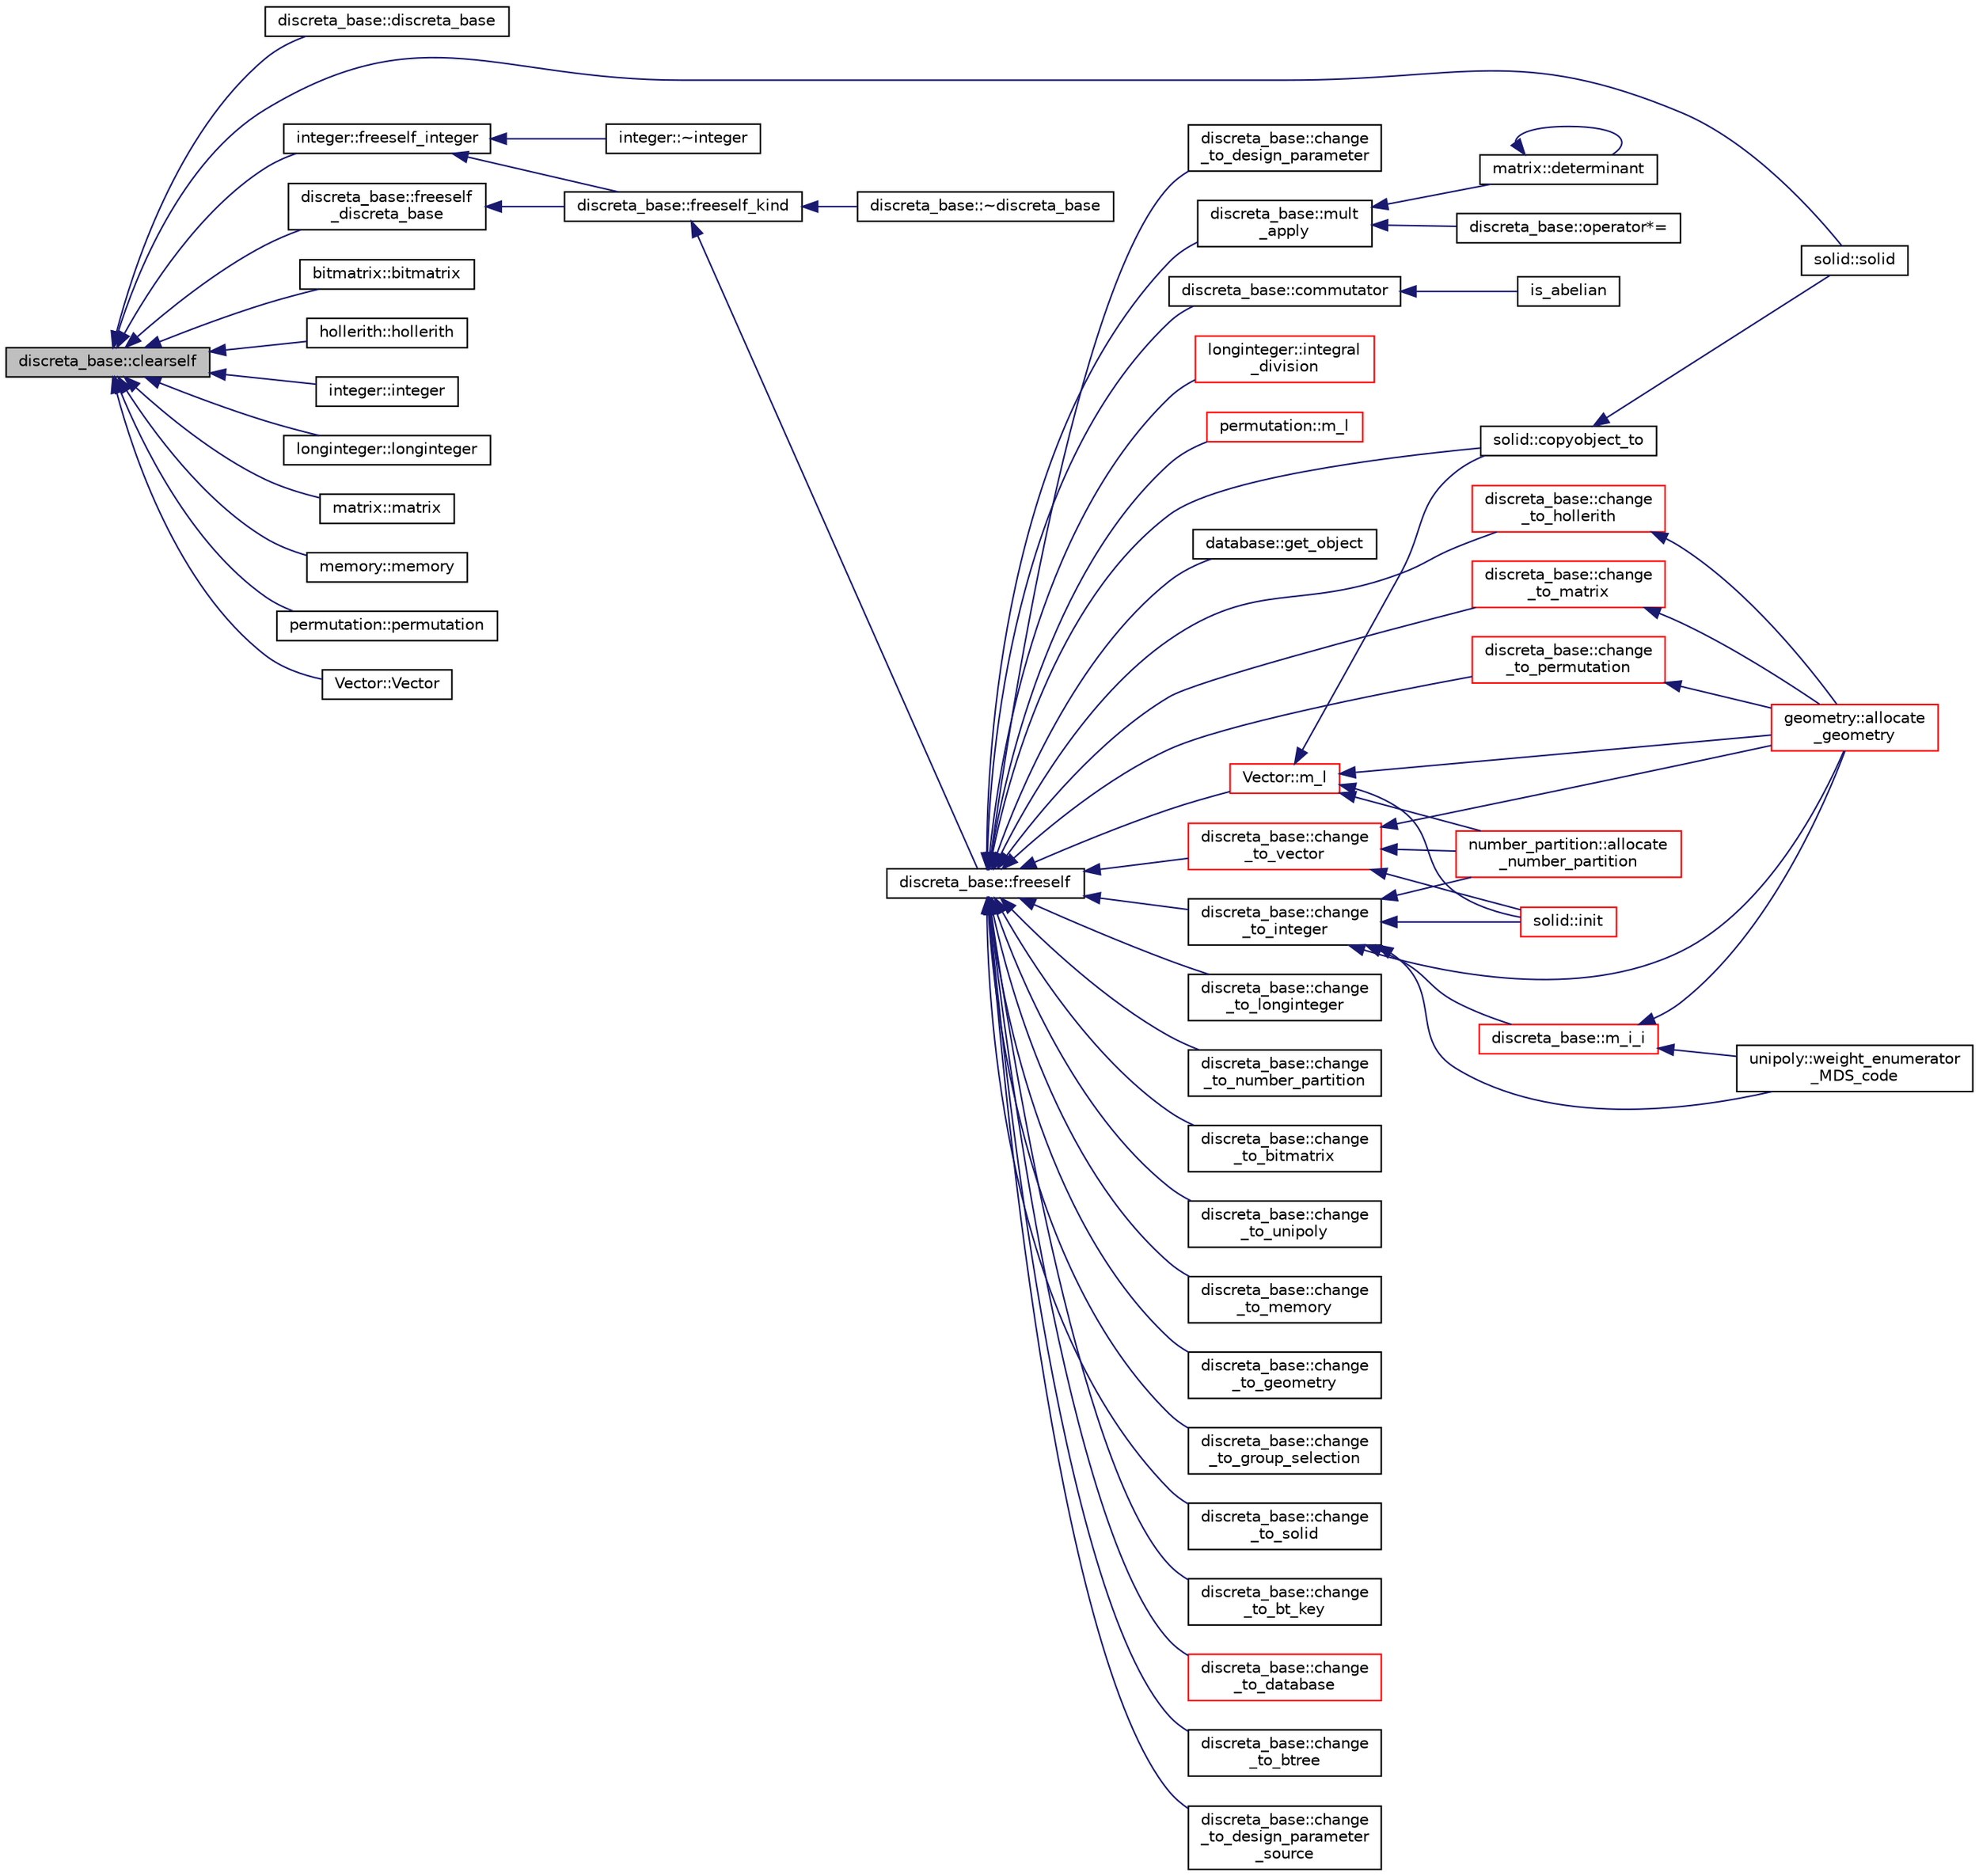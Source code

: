 digraph "discreta_base::clearself"
{
  edge [fontname="Helvetica",fontsize="10",labelfontname="Helvetica",labelfontsize="10"];
  node [fontname="Helvetica",fontsize="10",shape=record];
  rankdir="LR";
  Node11243 [label="discreta_base::clearself",height=0.2,width=0.4,color="black", fillcolor="grey75", style="filled", fontcolor="black"];
  Node11243 -> Node11244 [dir="back",color="midnightblue",fontsize="10",style="solid",fontname="Helvetica"];
  Node11244 [label="discreta_base::discreta_base",height=0.2,width=0.4,color="black", fillcolor="white", style="filled",URL="$d7/d71/classdiscreta__base.html#a52f72e02c11c566c8a8389b662b6c50c"];
  Node11243 -> Node11245 [dir="back",color="midnightblue",fontsize="10",style="solid",fontname="Helvetica"];
  Node11245 [label="discreta_base::freeself\l_discreta_base",height=0.2,width=0.4,color="black", fillcolor="white", style="filled",URL="$d7/d71/classdiscreta__base.html#a8b1ec2cee4566034441e066dc2c027db"];
  Node11245 -> Node11246 [dir="back",color="midnightblue",fontsize="10",style="solid",fontname="Helvetica"];
  Node11246 [label="discreta_base::freeself_kind",height=0.2,width=0.4,color="black", fillcolor="white", style="filled",URL="$d7/d71/classdiscreta__base.html#a63a23ada2165b3838fab719ed458cec8"];
  Node11246 -> Node11247 [dir="back",color="midnightblue",fontsize="10",style="solid",fontname="Helvetica"];
  Node11247 [label="discreta_base::~discreta_base",height=0.2,width=0.4,color="black", fillcolor="white", style="filled",URL="$d7/d71/classdiscreta__base.html#a14df6915d3622e941d8bd541a6818d0e"];
  Node11246 -> Node11248 [dir="back",color="midnightblue",fontsize="10",style="solid",fontname="Helvetica"];
  Node11248 [label="discreta_base::freeself",height=0.2,width=0.4,color="black", fillcolor="white", style="filled",URL="$d7/d71/classdiscreta__base.html#a9a3c9501a562293b5667c11b9174d6e5"];
  Node11248 -> Node11249 [dir="back",color="midnightblue",fontsize="10",style="solid",fontname="Helvetica"];
  Node11249 [label="discreta_base::mult\l_apply",height=0.2,width=0.4,color="black", fillcolor="white", style="filled",URL="$d7/d71/classdiscreta__base.html#a301b8d0527d3a60ba410bba87446f490"];
  Node11249 -> Node11250 [dir="back",color="midnightblue",fontsize="10",style="solid",fontname="Helvetica"];
  Node11250 [label="discreta_base::operator*=",height=0.2,width=0.4,color="black", fillcolor="white", style="filled",URL="$d7/d71/classdiscreta__base.html#a26a19fcfe00422fe1d8a66d5b1b4a60a"];
  Node11249 -> Node11251 [dir="back",color="midnightblue",fontsize="10",style="solid",fontname="Helvetica"];
  Node11251 [label="matrix::determinant",height=0.2,width=0.4,color="black", fillcolor="white", style="filled",URL="$d1/d8d/classmatrix.html#a75adb25c9f8753f1b81eafe4464b272a"];
  Node11251 -> Node11251 [dir="back",color="midnightblue",fontsize="10",style="solid",fontname="Helvetica"];
  Node11248 -> Node11252 [dir="back",color="midnightblue",fontsize="10",style="solid",fontname="Helvetica"];
  Node11252 [label="discreta_base::commutator",height=0.2,width=0.4,color="black", fillcolor="white", style="filled",URL="$d7/d71/classdiscreta__base.html#a1d0bb4144e3eb15aaf877a0cea656c00"];
  Node11252 -> Node11253 [dir="back",color="midnightblue",fontsize="10",style="solid",fontname="Helvetica"];
  Node11253 [label="is_abelian",height=0.2,width=0.4,color="black", fillcolor="white", style="filled",URL="$d0/dd3/perm__group__gens_8_c.html#ac0291199b2706f0eb554ae24d2e7cefc"];
  Node11248 -> Node11254 [dir="back",color="midnightblue",fontsize="10",style="solid",fontname="Helvetica"];
  Node11254 [label="database::get_object",height=0.2,width=0.4,color="black", fillcolor="white", style="filled",URL="$db/d72/classdatabase.html#af183761e73fedbd560d9545a36060efc"];
  Node11248 -> Node11255 [dir="back",color="midnightblue",fontsize="10",style="solid",fontname="Helvetica"];
  Node11255 [label="discreta_base::change\l_to_integer",height=0.2,width=0.4,color="black", fillcolor="white", style="filled",URL="$d7/d71/classdiscreta__base.html#a58a5a5bd8f8e6f2dd7b4483b66dc7bb9"];
  Node11255 -> Node11256 [dir="back",color="midnightblue",fontsize="10",style="solid",fontname="Helvetica"];
  Node11256 [label="discreta_base::m_i_i",height=0.2,width=0.4,color="red", fillcolor="white", style="filled",URL="$d7/d71/classdiscreta__base.html#aa231464a9d4bc233f66608021c9ad997"];
  Node11256 -> Node11405 [dir="back",color="midnightblue",fontsize="10",style="solid",fontname="Helvetica"];
  Node11405 [label="geometry::allocate\l_geometry",height=0.2,width=0.4,color="red", fillcolor="white", style="filled",URL="$da/d44/classgeometry.html#a243e84ff38207957ad5976020c19a033"];
  Node11256 -> Node11421 [dir="back",color="midnightblue",fontsize="10",style="solid",fontname="Helvetica"];
  Node11421 [label="unipoly::weight_enumerator\l_MDS_code",height=0.2,width=0.4,color="black", fillcolor="white", style="filled",URL="$d1/d89/classunipoly.html#ad9a4b7b883285271fc39528f74755a07"];
  Node11255 -> Node11405 [dir="back",color="midnightblue",fontsize="10",style="solid",fontname="Helvetica"];
  Node11255 -> Node11516 [dir="back",color="midnightblue",fontsize="10",style="solid",fontname="Helvetica"];
  Node11516 [label="number_partition::allocate\l_number_partition",height=0.2,width=0.4,color="red", fillcolor="white", style="filled",URL="$df/d50/classnumber__partition.html#a3c5649dc95f5ca53df4b0c58de6c1dc5"];
  Node11255 -> Node11517 [dir="back",color="midnightblue",fontsize="10",style="solid",fontname="Helvetica"];
  Node11517 [label="solid::init",height=0.2,width=0.4,color="red", fillcolor="white", style="filled",URL="$d8/def/classsolid.html#afc711954316958b35630fbc8542bcd05"];
  Node11255 -> Node11421 [dir="back",color="midnightblue",fontsize="10",style="solid",fontname="Helvetica"];
  Node11248 -> Node11519 [dir="back",color="midnightblue",fontsize="10",style="solid",fontname="Helvetica"];
  Node11519 [label="discreta_base::change\l_to_longinteger",height=0.2,width=0.4,color="black", fillcolor="white", style="filled",URL="$d7/d71/classdiscreta__base.html#aa65b4b95b89b1df5ff8e0ef944e598a9"];
  Node11248 -> Node11520 [dir="back",color="midnightblue",fontsize="10",style="solid",fontname="Helvetica"];
  Node11520 [label="discreta_base::change\l_to_vector",height=0.2,width=0.4,color="red", fillcolor="white", style="filled",URL="$d7/d71/classdiscreta__base.html#a66186d19c55ad54af11e2a040a763c38"];
  Node11520 -> Node11405 [dir="back",color="midnightblue",fontsize="10",style="solid",fontname="Helvetica"];
  Node11520 -> Node11516 [dir="back",color="midnightblue",fontsize="10",style="solid",fontname="Helvetica"];
  Node11520 -> Node11517 [dir="back",color="midnightblue",fontsize="10",style="solid",fontname="Helvetica"];
  Node11248 -> Node11523 [dir="back",color="midnightblue",fontsize="10",style="solid",fontname="Helvetica"];
  Node11523 [label="discreta_base::change\l_to_permutation",height=0.2,width=0.4,color="red", fillcolor="white", style="filled",URL="$d7/d71/classdiscreta__base.html#a38e11ff129ddc29d67b54520e9a0a538"];
  Node11523 -> Node11405 [dir="back",color="midnightblue",fontsize="10",style="solid",fontname="Helvetica"];
  Node11248 -> Node11526 [dir="back",color="midnightblue",fontsize="10",style="solid",fontname="Helvetica"];
  Node11526 [label="discreta_base::change\l_to_number_partition",height=0.2,width=0.4,color="black", fillcolor="white", style="filled",URL="$d7/d71/classdiscreta__base.html#a15be55441d3768c506bf9faabeef9b5b"];
  Node11248 -> Node11527 [dir="back",color="midnightblue",fontsize="10",style="solid",fontname="Helvetica"];
  Node11527 [label="discreta_base::change\l_to_matrix",height=0.2,width=0.4,color="red", fillcolor="white", style="filled",URL="$d7/d71/classdiscreta__base.html#a51f1aaa0764c4161c0dbd981091ca5cb"];
  Node11527 -> Node11405 [dir="back",color="midnightblue",fontsize="10",style="solid",fontname="Helvetica"];
  Node11248 -> Node11529 [dir="back",color="midnightblue",fontsize="10",style="solid",fontname="Helvetica"];
  Node11529 [label="discreta_base::change\l_to_bitmatrix",height=0.2,width=0.4,color="black", fillcolor="white", style="filled",URL="$d7/d71/classdiscreta__base.html#adcb7fdf185f23731b42c96488599919e"];
  Node11248 -> Node11530 [dir="back",color="midnightblue",fontsize="10",style="solid",fontname="Helvetica"];
  Node11530 [label="discreta_base::change\l_to_unipoly",height=0.2,width=0.4,color="black", fillcolor="white", style="filled",URL="$d7/d71/classdiscreta__base.html#a436a1d89a0e7a13ba1ad0ff5813c03ed"];
  Node11248 -> Node11531 [dir="back",color="midnightblue",fontsize="10",style="solid",fontname="Helvetica"];
  Node11531 [label="discreta_base::change\l_to_memory",height=0.2,width=0.4,color="black", fillcolor="white", style="filled",URL="$d7/d71/classdiscreta__base.html#a21a76b868e94f17a6579997f0a50a006"];
  Node11248 -> Node11532 [dir="back",color="midnightblue",fontsize="10",style="solid",fontname="Helvetica"];
  Node11532 [label="discreta_base::change\l_to_geometry",height=0.2,width=0.4,color="black", fillcolor="white", style="filled",URL="$d7/d71/classdiscreta__base.html#a5a3efbeeb01c41259b91ed2d87bfcbb2"];
  Node11248 -> Node11533 [dir="back",color="midnightblue",fontsize="10",style="solid",fontname="Helvetica"];
  Node11533 [label="discreta_base::change\l_to_hollerith",height=0.2,width=0.4,color="red", fillcolor="white", style="filled",URL="$d7/d71/classdiscreta__base.html#a10f410adc814d4568e3b0f84550c4ca1"];
  Node11533 -> Node11405 [dir="back",color="midnightblue",fontsize="10",style="solid",fontname="Helvetica"];
  Node11248 -> Node11534 [dir="back",color="midnightblue",fontsize="10",style="solid",fontname="Helvetica"];
  Node11534 [label="discreta_base::change\l_to_group_selection",height=0.2,width=0.4,color="black", fillcolor="white", style="filled",URL="$d7/d71/classdiscreta__base.html#a6b269515e796a08da4db719ae2dbdca9"];
  Node11248 -> Node11535 [dir="back",color="midnightblue",fontsize="10",style="solid",fontname="Helvetica"];
  Node11535 [label="discreta_base::change\l_to_solid",height=0.2,width=0.4,color="black", fillcolor="white", style="filled",URL="$d7/d71/classdiscreta__base.html#adb0b11a85434f969b3895cb46b67e8c2"];
  Node11248 -> Node11536 [dir="back",color="midnightblue",fontsize="10",style="solid",fontname="Helvetica"];
  Node11536 [label="discreta_base::change\l_to_bt_key",height=0.2,width=0.4,color="black", fillcolor="white", style="filled",URL="$d7/d71/classdiscreta__base.html#af08930510236fe08941bb5c1e4768fe9"];
  Node11248 -> Node11537 [dir="back",color="midnightblue",fontsize="10",style="solid",fontname="Helvetica"];
  Node11537 [label="discreta_base::change\l_to_database",height=0.2,width=0.4,color="red", fillcolor="white", style="filled",URL="$d7/d71/classdiscreta__base.html#a9187fb1e0526e3d327b78bb19475ae40"];
  Node11248 -> Node11538 [dir="back",color="midnightblue",fontsize="10",style="solid",fontname="Helvetica"];
  Node11538 [label="discreta_base::change\l_to_btree",height=0.2,width=0.4,color="black", fillcolor="white", style="filled",URL="$d7/d71/classdiscreta__base.html#a75c8608cf54191c17ee48817cc4dda17"];
  Node11248 -> Node11539 [dir="back",color="midnightblue",fontsize="10",style="solid",fontname="Helvetica"];
  Node11539 [label="discreta_base::change\l_to_design_parameter\l_source",height=0.2,width=0.4,color="black", fillcolor="white", style="filled",URL="$d7/d71/classdiscreta__base.html#adef7252719a3b1b5261d6bc6c44dbda4"];
  Node11248 -> Node11540 [dir="back",color="midnightblue",fontsize="10",style="solid",fontname="Helvetica"];
  Node11540 [label="discreta_base::change\l_to_design_parameter",height=0.2,width=0.4,color="black", fillcolor="white", style="filled",URL="$d7/d71/classdiscreta__base.html#ab207ed39acee5f447708dc9fcfd29e0a"];
  Node11248 -> Node11541 [dir="back",color="midnightblue",fontsize="10",style="solid",fontname="Helvetica"];
  Node11541 [label="longinteger::integral\l_division",height=0.2,width=0.4,color="red", fillcolor="white", style="filled",URL="$d3/d71/classlonginteger.html#a692f761cfc91770ca40ab5c2df4bd358"];
  Node11248 -> Node11546 [dir="back",color="midnightblue",fontsize="10",style="solid",fontname="Helvetica"];
  Node11546 [label="permutation::m_l",height=0.2,width=0.4,color="red", fillcolor="white", style="filled",URL="$d0/d08/classpermutation.html#a9cf73421f89b2c24cf2d08f002752030"];
  Node11248 -> Node11554 [dir="back",color="midnightblue",fontsize="10",style="solid",fontname="Helvetica"];
  Node11554 [label="solid::copyobject_to",height=0.2,width=0.4,color="black", fillcolor="white", style="filled",URL="$d8/def/classsolid.html#a7f35a904885ef626d1a74663fe2cad62"];
  Node11554 -> Node11555 [dir="back",color="midnightblue",fontsize="10",style="solid",fontname="Helvetica"];
  Node11555 [label="solid::solid",height=0.2,width=0.4,color="black", fillcolor="white", style="filled",URL="$d8/def/classsolid.html#a5cbfb36f813a28289bda9739e562af19"];
  Node11248 -> Node11556 [dir="back",color="midnightblue",fontsize="10",style="solid",fontname="Helvetica"];
  Node11556 [label="Vector::m_l",height=0.2,width=0.4,color="red", fillcolor="white", style="filled",URL="$d5/db2/class_vector.html#a00f5520c2a6b4f5282a1a8bcf8ea74eb"];
  Node11556 -> Node11405 [dir="back",color="midnightblue",fontsize="10",style="solid",fontname="Helvetica"];
  Node11556 -> Node11516 [dir="back",color="midnightblue",fontsize="10",style="solid",fontname="Helvetica"];
  Node11556 -> Node11517 [dir="back",color="midnightblue",fontsize="10",style="solid",fontname="Helvetica"];
  Node11556 -> Node11554 [dir="back",color="midnightblue",fontsize="10",style="solid",fontname="Helvetica"];
  Node11243 -> Node11614 [dir="back",color="midnightblue",fontsize="10",style="solid",fontname="Helvetica"];
  Node11614 [label="bitmatrix::bitmatrix",height=0.2,width=0.4,color="black", fillcolor="white", style="filled",URL="$de/dc8/classbitmatrix.html#a6a2ab85aca9b9c4a40336aceee91b24a"];
  Node11243 -> Node11615 [dir="back",color="midnightblue",fontsize="10",style="solid",fontname="Helvetica"];
  Node11615 [label="hollerith::hollerith",height=0.2,width=0.4,color="black", fillcolor="white", style="filled",URL="$d8/d99/classhollerith.html#ab2b25c6d04670336506b94a38d83ae00"];
  Node11243 -> Node11616 [dir="back",color="midnightblue",fontsize="10",style="solid",fontname="Helvetica"];
  Node11616 [label="integer::integer",height=0.2,width=0.4,color="black", fillcolor="white", style="filled",URL="$d0/de5/classinteger.html#a48a0c2e70d6c116c058e19c4cb546aed"];
  Node11243 -> Node11617 [dir="back",color="midnightblue",fontsize="10",style="solid",fontname="Helvetica"];
  Node11617 [label="integer::freeself_integer",height=0.2,width=0.4,color="black", fillcolor="white", style="filled",URL="$d0/de5/classinteger.html#a02eb557612c9db1820dd75a77151edc0"];
  Node11617 -> Node11246 [dir="back",color="midnightblue",fontsize="10",style="solid",fontname="Helvetica"];
  Node11617 -> Node11618 [dir="back",color="midnightblue",fontsize="10",style="solid",fontname="Helvetica"];
  Node11618 [label="integer::~integer",height=0.2,width=0.4,color="black", fillcolor="white", style="filled",URL="$d0/de5/classinteger.html#a87b9f2b5aaf4ab5e5230b33d456e33d5"];
  Node11243 -> Node11619 [dir="back",color="midnightblue",fontsize="10",style="solid",fontname="Helvetica"];
  Node11619 [label="longinteger::longinteger",height=0.2,width=0.4,color="black", fillcolor="white", style="filled",URL="$d3/d71/classlonginteger.html#a24b89f33d73b2cfb7776d236fea6c61f"];
  Node11243 -> Node11620 [dir="back",color="midnightblue",fontsize="10",style="solid",fontname="Helvetica"];
  Node11620 [label="matrix::matrix",height=0.2,width=0.4,color="black", fillcolor="white", style="filled",URL="$d1/d8d/classmatrix.html#ac9e2b8134d8bd8d9789133c187d81d74"];
  Node11243 -> Node11621 [dir="back",color="midnightblue",fontsize="10",style="solid",fontname="Helvetica"];
  Node11621 [label="memory::memory",height=0.2,width=0.4,color="black", fillcolor="white", style="filled",URL="$d8/d99/classmemory.html#ade21bbe488443d2d3eb7b82a868298a6"];
  Node11243 -> Node11549 [dir="back",color="midnightblue",fontsize="10",style="solid",fontname="Helvetica"];
  Node11549 [label="permutation::permutation",height=0.2,width=0.4,color="black", fillcolor="white", style="filled",URL="$d0/d08/classpermutation.html#a501f039c465ea7d47e6e0c0a165caa15"];
  Node11243 -> Node11555 [dir="back",color="midnightblue",fontsize="10",style="solid",fontname="Helvetica"];
  Node11243 -> Node11608 [dir="back",color="midnightblue",fontsize="10",style="solid",fontname="Helvetica"];
  Node11608 [label="Vector::Vector",height=0.2,width=0.4,color="black", fillcolor="white", style="filled",URL="$d5/db2/class_vector.html#a1d3c54bac484f186107205c9bc41a187"];
}
